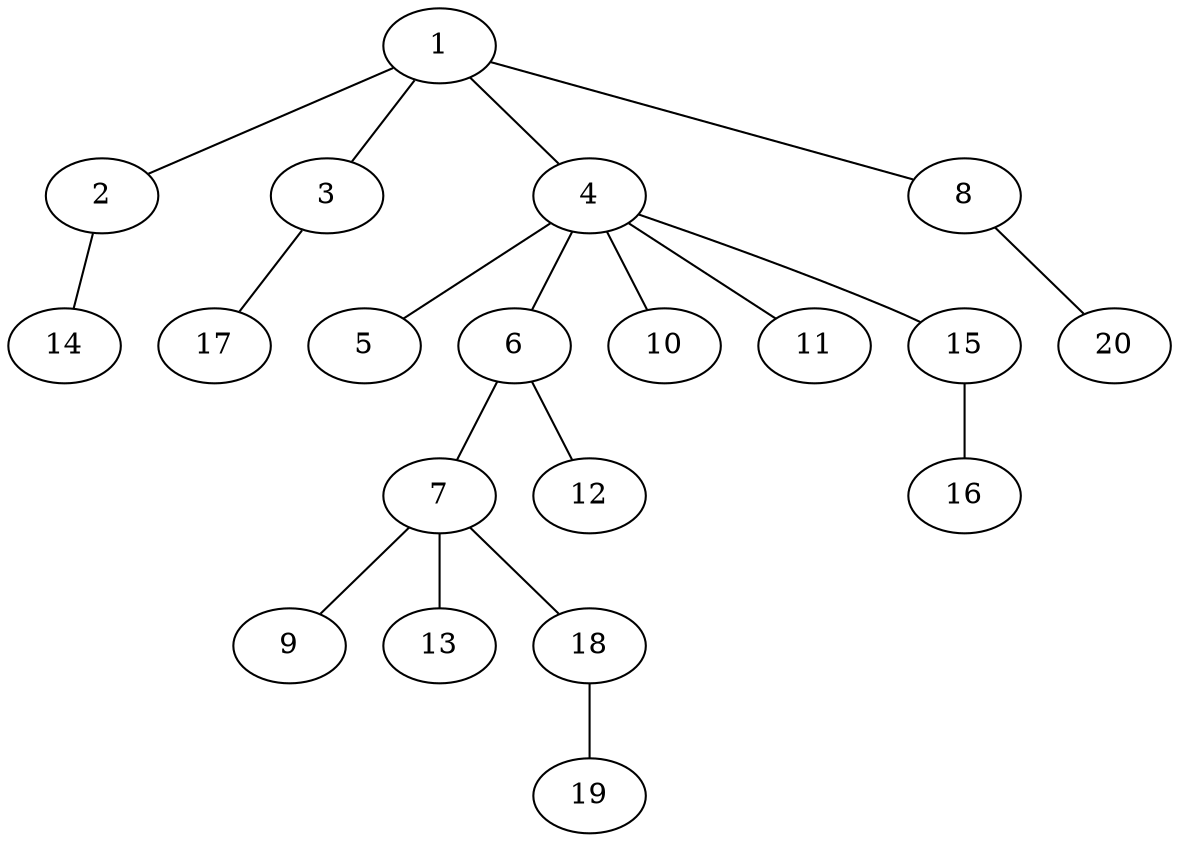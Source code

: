 graph graphname {1--2
1--3
1--4
1--8
2--14
3--17
4--5
4--6
4--10
4--11
4--15
6--7
6--12
7--9
7--13
7--18
8--20
15--16
18--19
}